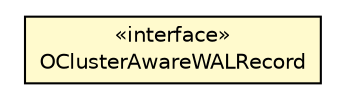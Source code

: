 #!/usr/local/bin/dot
#
# Class diagram 
# Generated by UMLGraph version R5_6-24-gf6e263 (http://www.umlgraph.org/)
#

digraph G {
	edge [fontname="Helvetica",fontsize=10,labelfontname="Helvetica",labelfontsize=10];
	node [fontname="Helvetica",fontsize=10,shape=plaintext];
	nodesep=0.25;
	ranksep=0.5;
	// com.orientechnologies.orient.core.storage.impl.local.paginated.wal.OClusterAwareWALRecord
	c903412 [label=<<table title="com.orientechnologies.orient.core.storage.impl.local.paginated.wal.OClusterAwareWALRecord" border="0" cellborder="1" cellspacing="0" cellpadding="2" port="p" bgcolor="lemonChiffon" href="./OClusterAwareWALRecord.html">
		<tr><td><table border="0" cellspacing="0" cellpadding="1">
<tr><td align="center" balign="center"> &#171;interface&#187; </td></tr>
<tr><td align="center" balign="center"> OClusterAwareWALRecord </td></tr>
		</table></td></tr>
		</table>>, URL="./OClusterAwareWALRecord.html", fontname="Helvetica", fontcolor="black", fontsize=10.0];
}

